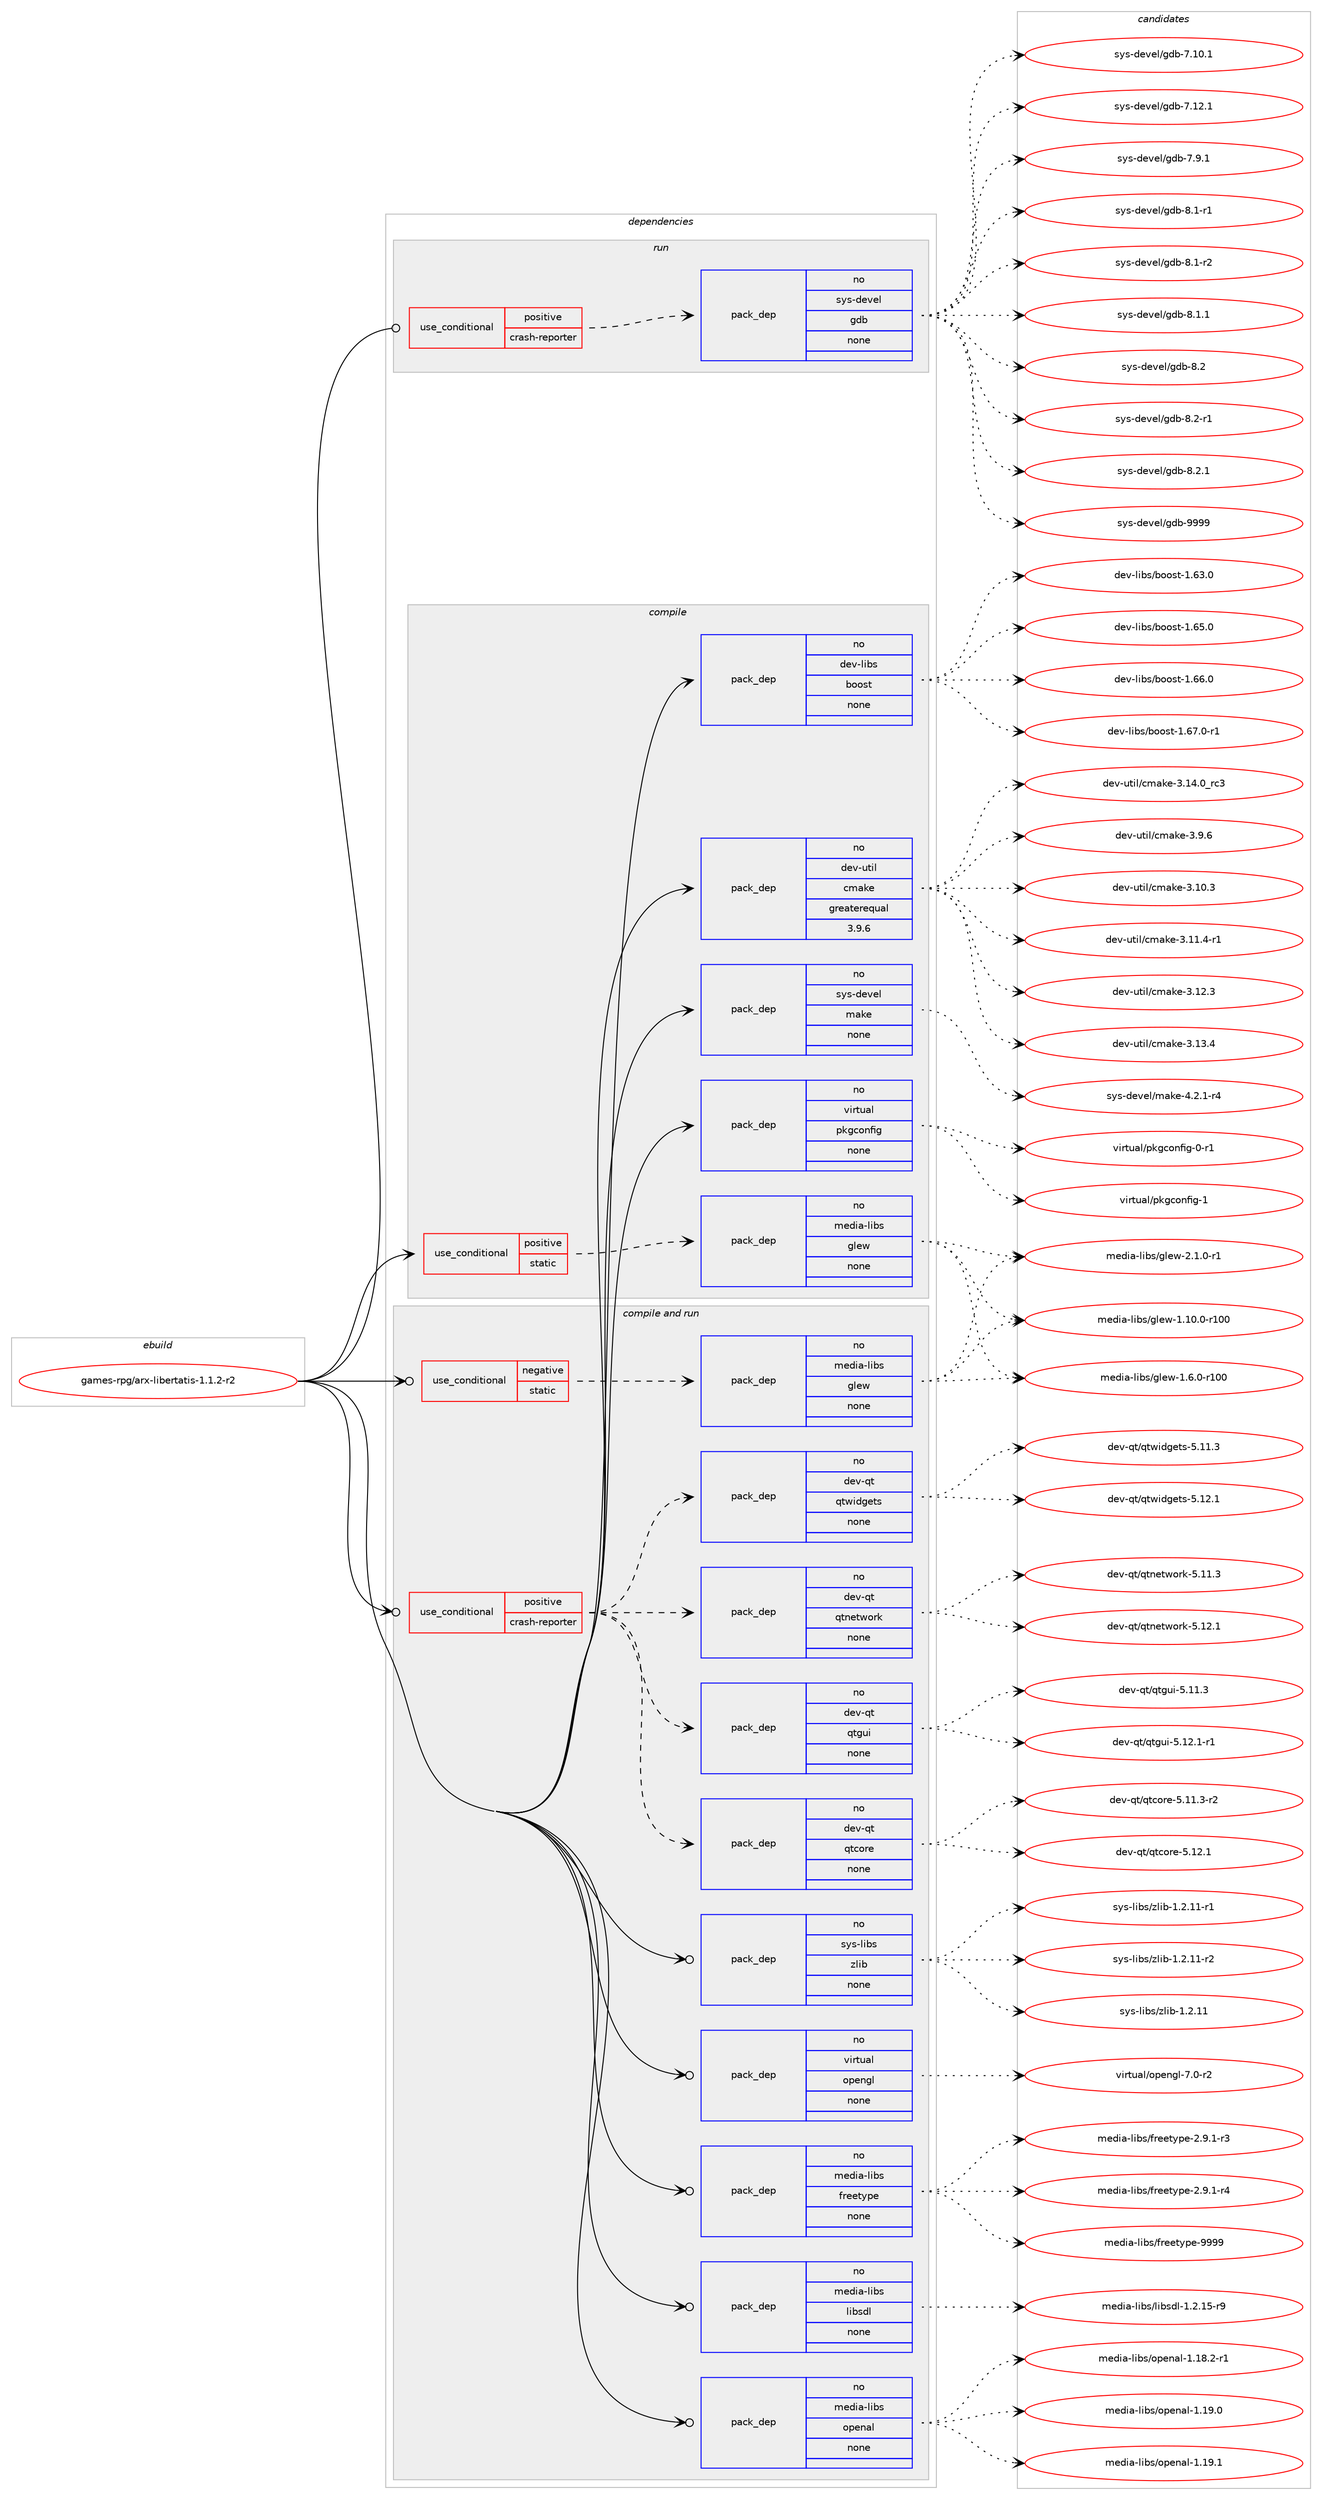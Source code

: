 digraph prolog {

# *************
# Graph options
# *************

newrank=true;
concentrate=true;
compound=true;
graph [rankdir=LR,fontname=Helvetica,fontsize=10,ranksep=1.5];#, ranksep=2.5, nodesep=0.2];
edge  [arrowhead=vee];
node  [fontname=Helvetica,fontsize=10];

# **********
# The ebuild
# **********

subgraph cluster_leftcol {
color=gray;
rank=same;
label=<<i>ebuild</i>>;
id [label="games-rpg/arx-libertatis-1.1.2-r2", color=red, width=4, href="../games-rpg/arx-libertatis-1.1.2-r2.svg"];
}

# ****************
# The dependencies
# ****************

subgraph cluster_midcol {
color=gray;
label=<<i>dependencies</i>>;
subgraph cluster_compile {
fillcolor="#eeeeee";
style=filled;
label=<<i>compile</i>>;
subgraph cond427001 {
dependency1560049 [label=<<TABLE BORDER="0" CELLBORDER="1" CELLSPACING="0" CELLPADDING="4"><TR><TD ROWSPAN="3" CELLPADDING="10">use_conditional</TD></TR><TR><TD>positive</TD></TR><TR><TD>static</TD></TR></TABLE>>, shape=none, color=red];
subgraph pack1108965 {
dependency1560050 [label=<<TABLE BORDER="0" CELLBORDER="1" CELLSPACING="0" CELLPADDING="4" WIDTH="220"><TR><TD ROWSPAN="6" CELLPADDING="30">pack_dep</TD></TR><TR><TD WIDTH="110">no</TD></TR><TR><TD>media-libs</TD></TR><TR><TD>glew</TD></TR><TR><TD>none</TD></TR><TR><TD></TD></TR></TABLE>>, shape=none, color=blue];
}
dependency1560049:e -> dependency1560050:w [weight=20,style="dashed",arrowhead="vee"];
}
id:e -> dependency1560049:w [weight=20,style="solid",arrowhead="vee"];
subgraph pack1108966 {
dependency1560051 [label=<<TABLE BORDER="0" CELLBORDER="1" CELLSPACING="0" CELLPADDING="4" WIDTH="220"><TR><TD ROWSPAN="6" CELLPADDING="30">pack_dep</TD></TR><TR><TD WIDTH="110">no</TD></TR><TR><TD>dev-libs</TD></TR><TR><TD>boost</TD></TR><TR><TD>none</TD></TR><TR><TD></TD></TR></TABLE>>, shape=none, color=blue];
}
id:e -> dependency1560051:w [weight=20,style="solid",arrowhead="vee"];
subgraph pack1108967 {
dependency1560052 [label=<<TABLE BORDER="0" CELLBORDER="1" CELLSPACING="0" CELLPADDING="4" WIDTH="220"><TR><TD ROWSPAN="6" CELLPADDING="30">pack_dep</TD></TR><TR><TD WIDTH="110">no</TD></TR><TR><TD>dev-util</TD></TR><TR><TD>cmake</TD></TR><TR><TD>greaterequal</TD></TR><TR><TD>3.9.6</TD></TR></TABLE>>, shape=none, color=blue];
}
id:e -> dependency1560052:w [weight=20,style="solid",arrowhead="vee"];
subgraph pack1108968 {
dependency1560053 [label=<<TABLE BORDER="0" CELLBORDER="1" CELLSPACING="0" CELLPADDING="4" WIDTH="220"><TR><TD ROWSPAN="6" CELLPADDING="30">pack_dep</TD></TR><TR><TD WIDTH="110">no</TD></TR><TR><TD>sys-devel</TD></TR><TR><TD>make</TD></TR><TR><TD>none</TD></TR><TR><TD></TD></TR></TABLE>>, shape=none, color=blue];
}
id:e -> dependency1560053:w [weight=20,style="solid",arrowhead="vee"];
subgraph pack1108969 {
dependency1560054 [label=<<TABLE BORDER="0" CELLBORDER="1" CELLSPACING="0" CELLPADDING="4" WIDTH="220"><TR><TD ROWSPAN="6" CELLPADDING="30">pack_dep</TD></TR><TR><TD WIDTH="110">no</TD></TR><TR><TD>virtual</TD></TR><TR><TD>pkgconfig</TD></TR><TR><TD>none</TD></TR><TR><TD></TD></TR></TABLE>>, shape=none, color=blue];
}
id:e -> dependency1560054:w [weight=20,style="solid",arrowhead="vee"];
}
subgraph cluster_compileandrun {
fillcolor="#eeeeee";
style=filled;
label=<<i>compile and run</i>>;
subgraph cond427002 {
dependency1560055 [label=<<TABLE BORDER="0" CELLBORDER="1" CELLSPACING="0" CELLPADDING="4"><TR><TD ROWSPAN="3" CELLPADDING="10">use_conditional</TD></TR><TR><TD>negative</TD></TR><TR><TD>static</TD></TR></TABLE>>, shape=none, color=red];
subgraph pack1108970 {
dependency1560056 [label=<<TABLE BORDER="0" CELLBORDER="1" CELLSPACING="0" CELLPADDING="4" WIDTH="220"><TR><TD ROWSPAN="6" CELLPADDING="30">pack_dep</TD></TR><TR><TD WIDTH="110">no</TD></TR><TR><TD>media-libs</TD></TR><TR><TD>glew</TD></TR><TR><TD>none</TD></TR><TR><TD></TD></TR></TABLE>>, shape=none, color=blue];
}
dependency1560055:e -> dependency1560056:w [weight=20,style="dashed",arrowhead="vee"];
}
id:e -> dependency1560055:w [weight=20,style="solid",arrowhead="odotvee"];
subgraph cond427003 {
dependency1560057 [label=<<TABLE BORDER="0" CELLBORDER="1" CELLSPACING="0" CELLPADDING="4"><TR><TD ROWSPAN="3" CELLPADDING="10">use_conditional</TD></TR><TR><TD>positive</TD></TR><TR><TD>crash-reporter</TD></TR></TABLE>>, shape=none, color=red];
subgraph pack1108971 {
dependency1560058 [label=<<TABLE BORDER="0" CELLBORDER="1" CELLSPACING="0" CELLPADDING="4" WIDTH="220"><TR><TD ROWSPAN="6" CELLPADDING="30">pack_dep</TD></TR><TR><TD WIDTH="110">no</TD></TR><TR><TD>dev-qt</TD></TR><TR><TD>qtcore</TD></TR><TR><TD>none</TD></TR><TR><TD></TD></TR></TABLE>>, shape=none, color=blue];
}
dependency1560057:e -> dependency1560058:w [weight=20,style="dashed",arrowhead="vee"];
subgraph pack1108972 {
dependency1560059 [label=<<TABLE BORDER="0" CELLBORDER="1" CELLSPACING="0" CELLPADDING="4" WIDTH="220"><TR><TD ROWSPAN="6" CELLPADDING="30">pack_dep</TD></TR><TR><TD WIDTH="110">no</TD></TR><TR><TD>dev-qt</TD></TR><TR><TD>qtgui</TD></TR><TR><TD>none</TD></TR><TR><TD></TD></TR></TABLE>>, shape=none, color=blue];
}
dependency1560057:e -> dependency1560059:w [weight=20,style="dashed",arrowhead="vee"];
subgraph pack1108973 {
dependency1560060 [label=<<TABLE BORDER="0" CELLBORDER="1" CELLSPACING="0" CELLPADDING="4" WIDTH="220"><TR><TD ROWSPAN="6" CELLPADDING="30">pack_dep</TD></TR><TR><TD WIDTH="110">no</TD></TR><TR><TD>dev-qt</TD></TR><TR><TD>qtnetwork</TD></TR><TR><TD>none</TD></TR><TR><TD></TD></TR></TABLE>>, shape=none, color=blue];
}
dependency1560057:e -> dependency1560060:w [weight=20,style="dashed",arrowhead="vee"];
subgraph pack1108974 {
dependency1560061 [label=<<TABLE BORDER="0" CELLBORDER="1" CELLSPACING="0" CELLPADDING="4" WIDTH="220"><TR><TD ROWSPAN="6" CELLPADDING="30">pack_dep</TD></TR><TR><TD WIDTH="110">no</TD></TR><TR><TD>dev-qt</TD></TR><TR><TD>qtwidgets</TD></TR><TR><TD>none</TD></TR><TR><TD></TD></TR></TABLE>>, shape=none, color=blue];
}
dependency1560057:e -> dependency1560061:w [weight=20,style="dashed",arrowhead="vee"];
}
id:e -> dependency1560057:w [weight=20,style="solid",arrowhead="odotvee"];
subgraph pack1108975 {
dependency1560062 [label=<<TABLE BORDER="0" CELLBORDER="1" CELLSPACING="0" CELLPADDING="4" WIDTH="220"><TR><TD ROWSPAN="6" CELLPADDING="30">pack_dep</TD></TR><TR><TD WIDTH="110">no</TD></TR><TR><TD>media-libs</TD></TR><TR><TD>freetype</TD></TR><TR><TD>none</TD></TR><TR><TD></TD></TR></TABLE>>, shape=none, color=blue];
}
id:e -> dependency1560062:w [weight=20,style="solid",arrowhead="odotvee"];
subgraph pack1108976 {
dependency1560063 [label=<<TABLE BORDER="0" CELLBORDER="1" CELLSPACING="0" CELLPADDING="4" WIDTH="220"><TR><TD ROWSPAN="6" CELLPADDING="30">pack_dep</TD></TR><TR><TD WIDTH="110">no</TD></TR><TR><TD>media-libs</TD></TR><TR><TD>libsdl</TD></TR><TR><TD>none</TD></TR><TR><TD></TD></TR></TABLE>>, shape=none, color=blue];
}
id:e -> dependency1560063:w [weight=20,style="solid",arrowhead="odotvee"];
subgraph pack1108977 {
dependency1560064 [label=<<TABLE BORDER="0" CELLBORDER="1" CELLSPACING="0" CELLPADDING="4" WIDTH="220"><TR><TD ROWSPAN="6" CELLPADDING="30">pack_dep</TD></TR><TR><TD WIDTH="110">no</TD></TR><TR><TD>media-libs</TD></TR><TR><TD>openal</TD></TR><TR><TD>none</TD></TR><TR><TD></TD></TR></TABLE>>, shape=none, color=blue];
}
id:e -> dependency1560064:w [weight=20,style="solid",arrowhead="odotvee"];
subgraph pack1108978 {
dependency1560065 [label=<<TABLE BORDER="0" CELLBORDER="1" CELLSPACING="0" CELLPADDING="4" WIDTH="220"><TR><TD ROWSPAN="6" CELLPADDING="30">pack_dep</TD></TR><TR><TD WIDTH="110">no</TD></TR><TR><TD>sys-libs</TD></TR><TR><TD>zlib</TD></TR><TR><TD>none</TD></TR><TR><TD></TD></TR></TABLE>>, shape=none, color=blue];
}
id:e -> dependency1560065:w [weight=20,style="solid",arrowhead="odotvee"];
subgraph pack1108979 {
dependency1560066 [label=<<TABLE BORDER="0" CELLBORDER="1" CELLSPACING="0" CELLPADDING="4" WIDTH="220"><TR><TD ROWSPAN="6" CELLPADDING="30">pack_dep</TD></TR><TR><TD WIDTH="110">no</TD></TR><TR><TD>virtual</TD></TR><TR><TD>opengl</TD></TR><TR><TD>none</TD></TR><TR><TD></TD></TR></TABLE>>, shape=none, color=blue];
}
id:e -> dependency1560066:w [weight=20,style="solid",arrowhead="odotvee"];
}
subgraph cluster_run {
fillcolor="#eeeeee";
style=filled;
label=<<i>run</i>>;
subgraph cond427004 {
dependency1560067 [label=<<TABLE BORDER="0" CELLBORDER="1" CELLSPACING="0" CELLPADDING="4"><TR><TD ROWSPAN="3" CELLPADDING="10">use_conditional</TD></TR><TR><TD>positive</TD></TR><TR><TD>crash-reporter</TD></TR></TABLE>>, shape=none, color=red];
subgraph pack1108980 {
dependency1560068 [label=<<TABLE BORDER="0" CELLBORDER="1" CELLSPACING="0" CELLPADDING="4" WIDTH="220"><TR><TD ROWSPAN="6" CELLPADDING="30">pack_dep</TD></TR><TR><TD WIDTH="110">no</TD></TR><TR><TD>sys-devel</TD></TR><TR><TD>gdb</TD></TR><TR><TD>none</TD></TR><TR><TD></TD></TR></TABLE>>, shape=none, color=blue];
}
dependency1560067:e -> dependency1560068:w [weight=20,style="dashed",arrowhead="vee"];
}
id:e -> dependency1560067:w [weight=20,style="solid",arrowhead="odot"];
}
}

# **************
# The candidates
# **************

subgraph cluster_choices {
rank=same;
color=gray;
label=<<i>candidates</i>>;

subgraph choice1108965 {
color=black;
nodesep=1;
choice109101100105974510810598115471031081011194549464948464845114494848 [label="media-libs/glew-1.10.0-r100", color=red, width=4,href="../media-libs/glew-1.10.0-r100.svg"];
choice1091011001059745108105981154710310810111945494654464845114494848 [label="media-libs/glew-1.6.0-r100", color=red, width=4,href="../media-libs/glew-1.6.0-r100.svg"];
choice109101100105974510810598115471031081011194550464946484511449 [label="media-libs/glew-2.1.0-r1", color=red, width=4,href="../media-libs/glew-2.1.0-r1.svg"];
dependency1560050:e -> choice109101100105974510810598115471031081011194549464948464845114494848:w [style=dotted,weight="100"];
dependency1560050:e -> choice1091011001059745108105981154710310810111945494654464845114494848:w [style=dotted,weight="100"];
dependency1560050:e -> choice109101100105974510810598115471031081011194550464946484511449:w [style=dotted,weight="100"];
}
subgraph choice1108966 {
color=black;
nodesep=1;
choice1001011184510810598115479811111111511645494654514648 [label="dev-libs/boost-1.63.0", color=red, width=4,href="../dev-libs/boost-1.63.0.svg"];
choice1001011184510810598115479811111111511645494654534648 [label="dev-libs/boost-1.65.0", color=red, width=4,href="../dev-libs/boost-1.65.0.svg"];
choice1001011184510810598115479811111111511645494654544648 [label="dev-libs/boost-1.66.0", color=red, width=4,href="../dev-libs/boost-1.66.0.svg"];
choice10010111845108105981154798111111115116454946545546484511449 [label="dev-libs/boost-1.67.0-r1", color=red, width=4,href="../dev-libs/boost-1.67.0-r1.svg"];
dependency1560051:e -> choice1001011184510810598115479811111111511645494654514648:w [style=dotted,weight="100"];
dependency1560051:e -> choice1001011184510810598115479811111111511645494654534648:w [style=dotted,weight="100"];
dependency1560051:e -> choice1001011184510810598115479811111111511645494654544648:w [style=dotted,weight="100"];
dependency1560051:e -> choice10010111845108105981154798111111115116454946545546484511449:w [style=dotted,weight="100"];
}
subgraph choice1108967 {
color=black;
nodesep=1;
choice1001011184511711610510847991099710710145514649484651 [label="dev-util/cmake-3.10.3", color=red, width=4,href="../dev-util/cmake-3.10.3.svg"];
choice10010111845117116105108479910997107101455146494946524511449 [label="dev-util/cmake-3.11.4-r1", color=red, width=4,href="../dev-util/cmake-3.11.4-r1.svg"];
choice1001011184511711610510847991099710710145514649504651 [label="dev-util/cmake-3.12.3", color=red, width=4,href="../dev-util/cmake-3.12.3.svg"];
choice1001011184511711610510847991099710710145514649514652 [label="dev-util/cmake-3.13.4", color=red, width=4,href="../dev-util/cmake-3.13.4.svg"];
choice1001011184511711610510847991099710710145514649524648951149951 [label="dev-util/cmake-3.14.0_rc3", color=red, width=4,href="../dev-util/cmake-3.14.0_rc3.svg"];
choice10010111845117116105108479910997107101455146574654 [label="dev-util/cmake-3.9.6", color=red, width=4,href="../dev-util/cmake-3.9.6.svg"];
dependency1560052:e -> choice1001011184511711610510847991099710710145514649484651:w [style=dotted,weight="100"];
dependency1560052:e -> choice10010111845117116105108479910997107101455146494946524511449:w [style=dotted,weight="100"];
dependency1560052:e -> choice1001011184511711610510847991099710710145514649504651:w [style=dotted,weight="100"];
dependency1560052:e -> choice1001011184511711610510847991099710710145514649514652:w [style=dotted,weight="100"];
dependency1560052:e -> choice1001011184511711610510847991099710710145514649524648951149951:w [style=dotted,weight="100"];
dependency1560052:e -> choice10010111845117116105108479910997107101455146574654:w [style=dotted,weight="100"];
}
subgraph choice1108968 {
color=black;
nodesep=1;
choice1151211154510010111810110847109971071014552465046494511452 [label="sys-devel/make-4.2.1-r4", color=red, width=4,href="../sys-devel/make-4.2.1-r4.svg"];
dependency1560053:e -> choice1151211154510010111810110847109971071014552465046494511452:w [style=dotted,weight="100"];
}
subgraph choice1108969 {
color=black;
nodesep=1;
choice11810511411611797108471121071039911111010210510345484511449 [label="virtual/pkgconfig-0-r1", color=red, width=4,href="../virtual/pkgconfig-0-r1.svg"];
choice1181051141161179710847112107103991111101021051034549 [label="virtual/pkgconfig-1", color=red, width=4,href="../virtual/pkgconfig-1.svg"];
dependency1560054:e -> choice11810511411611797108471121071039911111010210510345484511449:w [style=dotted,weight="100"];
dependency1560054:e -> choice1181051141161179710847112107103991111101021051034549:w [style=dotted,weight="100"];
}
subgraph choice1108970 {
color=black;
nodesep=1;
choice109101100105974510810598115471031081011194549464948464845114494848 [label="media-libs/glew-1.10.0-r100", color=red, width=4,href="../media-libs/glew-1.10.0-r100.svg"];
choice1091011001059745108105981154710310810111945494654464845114494848 [label="media-libs/glew-1.6.0-r100", color=red, width=4,href="../media-libs/glew-1.6.0-r100.svg"];
choice109101100105974510810598115471031081011194550464946484511449 [label="media-libs/glew-2.1.0-r1", color=red, width=4,href="../media-libs/glew-2.1.0-r1.svg"];
dependency1560056:e -> choice109101100105974510810598115471031081011194549464948464845114494848:w [style=dotted,weight="100"];
dependency1560056:e -> choice1091011001059745108105981154710310810111945494654464845114494848:w [style=dotted,weight="100"];
dependency1560056:e -> choice109101100105974510810598115471031081011194550464946484511449:w [style=dotted,weight="100"];
}
subgraph choice1108971 {
color=black;
nodesep=1;
choice100101118451131164711311699111114101455346494946514511450 [label="dev-qt/qtcore-5.11.3-r2", color=red, width=4,href="../dev-qt/qtcore-5.11.3-r2.svg"];
choice10010111845113116471131169911111410145534649504649 [label="dev-qt/qtcore-5.12.1", color=red, width=4,href="../dev-qt/qtcore-5.12.1.svg"];
dependency1560058:e -> choice100101118451131164711311699111114101455346494946514511450:w [style=dotted,weight="100"];
dependency1560058:e -> choice10010111845113116471131169911111410145534649504649:w [style=dotted,weight="100"];
}
subgraph choice1108972 {
color=black;
nodesep=1;
choice100101118451131164711311610311710545534649494651 [label="dev-qt/qtgui-5.11.3", color=red, width=4,href="../dev-qt/qtgui-5.11.3.svg"];
choice1001011184511311647113116103117105455346495046494511449 [label="dev-qt/qtgui-5.12.1-r1", color=red, width=4,href="../dev-qt/qtgui-5.12.1-r1.svg"];
dependency1560059:e -> choice100101118451131164711311610311710545534649494651:w [style=dotted,weight="100"];
dependency1560059:e -> choice1001011184511311647113116103117105455346495046494511449:w [style=dotted,weight="100"];
}
subgraph choice1108973 {
color=black;
nodesep=1;
choice100101118451131164711311611010111611911111410745534649494651 [label="dev-qt/qtnetwork-5.11.3", color=red, width=4,href="../dev-qt/qtnetwork-5.11.3.svg"];
choice100101118451131164711311611010111611911111410745534649504649 [label="dev-qt/qtnetwork-5.12.1", color=red, width=4,href="../dev-qt/qtnetwork-5.12.1.svg"];
dependency1560060:e -> choice100101118451131164711311611010111611911111410745534649494651:w [style=dotted,weight="100"];
dependency1560060:e -> choice100101118451131164711311611010111611911111410745534649504649:w [style=dotted,weight="100"];
}
subgraph choice1108974 {
color=black;
nodesep=1;
choice100101118451131164711311611910510010310111611545534649494651 [label="dev-qt/qtwidgets-5.11.3", color=red, width=4,href="../dev-qt/qtwidgets-5.11.3.svg"];
choice100101118451131164711311611910510010310111611545534649504649 [label="dev-qt/qtwidgets-5.12.1", color=red, width=4,href="../dev-qt/qtwidgets-5.12.1.svg"];
dependency1560061:e -> choice100101118451131164711311611910510010310111611545534649494651:w [style=dotted,weight="100"];
dependency1560061:e -> choice100101118451131164711311611910510010310111611545534649504649:w [style=dotted,weight="100"];
}
subgraph choice1108975 {
color=black;
nodesep=1;
choice109101100105974510810598115471021141011011161211121014550465746494511451 [label="media-libs/freetype-2.9.1-r3", color=red, width=4,href="../media-libs/freetype-2.9.1-r3.svg"];
choice109101100105974510810598115471021141011011161211121014550465746494511452 [label="media-libs/freetype-2.9.1-r4", color=red, width=4,href="../media-libs/freetype-2.9.1-r4.svg"];
choice109101100105974510810598115471021141011011161211121014557575757 [label="media-libs/freetype-9999", color=red, width=4,href="../media-libs/freetype-9999.svg"];
dependency1560062:e -> choice109101100105974510810598115471021141011011161211121014550465746494511451:w [style=dotted,weight="100"];
dependency1560062:e -> choice109101100105974510810598115471021141011011161211121014550465746494511452:w [style=dotted,weight="100"];
dependency1560062:e -> choice109101100105974510810598115471021141011011161211121014557575757:w [style=dotted,weight="100"];
}
subgraph choice1108976 {
color=black;
nodesep=1;
choice1091011001059745108105981154710810598115100108454946504649534511457 [label="media-libs/libsdl-1.2.15-r9", color=red, width=4,href="../media-libs/libsdl-1.2.15-r9.svg"];
dependency1560063:e -> choice1091011001059745108105981154710810598115100108454946504649534511457:w [style=dotted,weight="100"];
}
subgraph choice1108977 {
color=black;
nodesep=1;
choice1091011001059745108105981154711111210111097108454946495646504511449 [label="media-libs/openal-1.18.2-r1", color=red, width=4,href="../media-libs/openal-1.18.2-r1.svg"];
choice109101100105974510810598115471111121011109710845494649574648 [label="media-libs/openal-1.19.0", color=red, width=4,href="../media-libs/openal-1.19.0.svg"];
choice109101100105974510810598115471111121011109710845494649574649 [label="media-libs/openal-1.19.1", color=red, width=4,href="../media-libs/openal-1.19.1.svg"];
dependency1560064:e -> choice1091011001059745108105981154711111210111097108454946495646504511449:w [style=dotted,weight="100"];
dependency1560064:e -> choice109101100105974510810598115471111121011109710845494649574648:w [style=dotted,weight="100"];
dependency1560064:e -> choice109101100105974510810598115471111121011109710845494649574649:w [style=dotted,weight="100"];
}
subgraph choice1108978 {
color=black;
nodesep=1;
choice1151211154510810598115471221081059845494650464949 [label="sys-libs/zlib-1.2.11", color=red, width=4,href="../sys-libs/zlib-1.2.11.svg"];
choice11512111545108105981154712210810598454946504649494511449 [label="sys-libs/zlib-1.2.11-r1", color=red, width=4,href="../sys-libs/zlib-1.2.11-r1.svg"];
choice11512111545108105981154712210810598454946504649494511450 [label="sys-libs/zlib-1.2.11-r2", color=red, width=4,href="../sys-libs/zlib-1.2.11-r2.svg"];
dependency1560065:e -> choice1151211154510810598115471221081059845494650464949:w [style=dotted,weight="100"];
dependency1560065:e -> choice11512111545108105981154712210810598454946504649494511449:w [style=dotted,weight="100"];
dependency1560065:e -> choice11512111545108105981154712210810598454946504649494511450:w [style=dotted,weight="100"];
}
subgraph choice1108979 {
color=black;
nodesep=1;
choice1181051141161179710847111112101110103108455546484511450 [label="virtual/opengl-7.0-r2", color=red, width=4,href="../virtual/opengl-7.0-r2.svg"];
dependency1560066:e -> choice1181051141161179710847111112101110103108455546484511450:w [style=dotted,weight="100"];
}
subgraph choice1108980 {
color=black;
nodesep=1;
choice11512111545100101118101108471031009845554649484649 [label="sys-devel/gdb-7.10.1", color=red, width=4,href="../sys-devel/gdb-7.10.1.svg"];
choice11512111545100101118101108471031009845554649504649 [label="sys-devel/gdb-7.12.1", color=red, width=4,href="../sys-devel/gdb-7.12.1.svg"];
choice115121115451001011181011084710310098455546574649 [label="sys-devel/gdb-7.9.1", color=red, width=4,href="../sys-devel/gdb-7.9.1.svg"];
choice115121115451001011181011084710310098455646494511449 [label="sys-devel/gdb-8.1-r1", color=red, width=4,href="../sys-devel/gdb-8.1-r1.svg"];
choice115121115451001011181011084710310098455646494511450 [label="sys-devel/gdb-8.1-r2", color=red, width=4,href="../sys-devel/gdb-8.1-r2.svg"];
choice115121115451001011181011084710310098455646494649 [label="sys-devel/gdb-8.1.1", color=red, width=4,href="../sys-devel/gdb-8.1.1.svg"];
choice11512111545100101118101108471031009845564650 [label="sys-devel/gdb-8.2", color=red, width=4,href="../sys-devel/gdb-8.2.svg"];
choice115121115451001011181011084710310098455646504511449 [label="sys-devel/gdb-8.2-r1", color=red, width=4,href="../sys-devel/gdb-8.2-r1.svg"];
choice115121115451001011181011084710310098455646504649 [label="sys-devel/gdb-8.2.1", color=red, width=4,href="../sys-devel/gdb-8.2.1.svg"];
choice1151211154510010111810110847103100984557575757 [label="sys-devel/gdb-9999", color=red, width=4,href="../sys-devel/gdb-9999.svg"];
dependency1560068:e -> choice11512111545100101118101108471031009845554649484649:w [style=dotted,weight="100"];
dependency1560068:e -> choice11512111545100101118101108471031009845554649504649:w [style=dotted,weight="100"];
dependency1560068:e -> choice115121115451001011181011084710310098455546574649:w [style=dotted,weight="100"];
dependency1560068:e -> choice115121115451001011181011084710310098455646494511449:w [style=dotted,weight="100"];
dependency1560068:e -> choice115121115451001011181011084710310098455646494511450:w [style=dotted,weight="100"];
dependency1560068:e -> choice115121115451001011181011084710310098455646494649:w [style=dotted,weight="100"];
dependency1560068:e -> choice11512111545100101118101108471031009845564650:w [style=dotted,weight="100"];
dependency1560068:e -> choice115121115451001011181011084710310098455646504511449:w [style=dotted,weight="100"];
dependency1560068:e -> choice115121115451001011181011084710310098455646504649:w [style=dotted,weight="100"];
dependency1560068:e -> choice1151211154510010111810110847103100984557575757:w [style=dotted,weight="100"];
}
}

}

